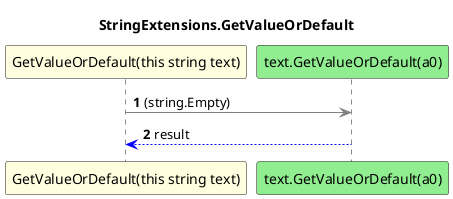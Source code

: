 @startuml StringExtensions.GetValueOrDefault
title StringExtensions.GetValueOrDefault
participant "GetValueOrDefault(this string text)" as GetValueOrDefault_p0 #LightYellow
participant "text.GetValueOrDefault(a0)" as text_GetValueOrDefault_a0 #LightGreen
autonumber
GetValueOrDefault_p0 -[#grey]> text_GetValueOrDefault_a0 : (string.Empty)
text_GetValueOrDefault_a0 -[#blue]-> GetValueOrDefault_p0 : result
@enduml

